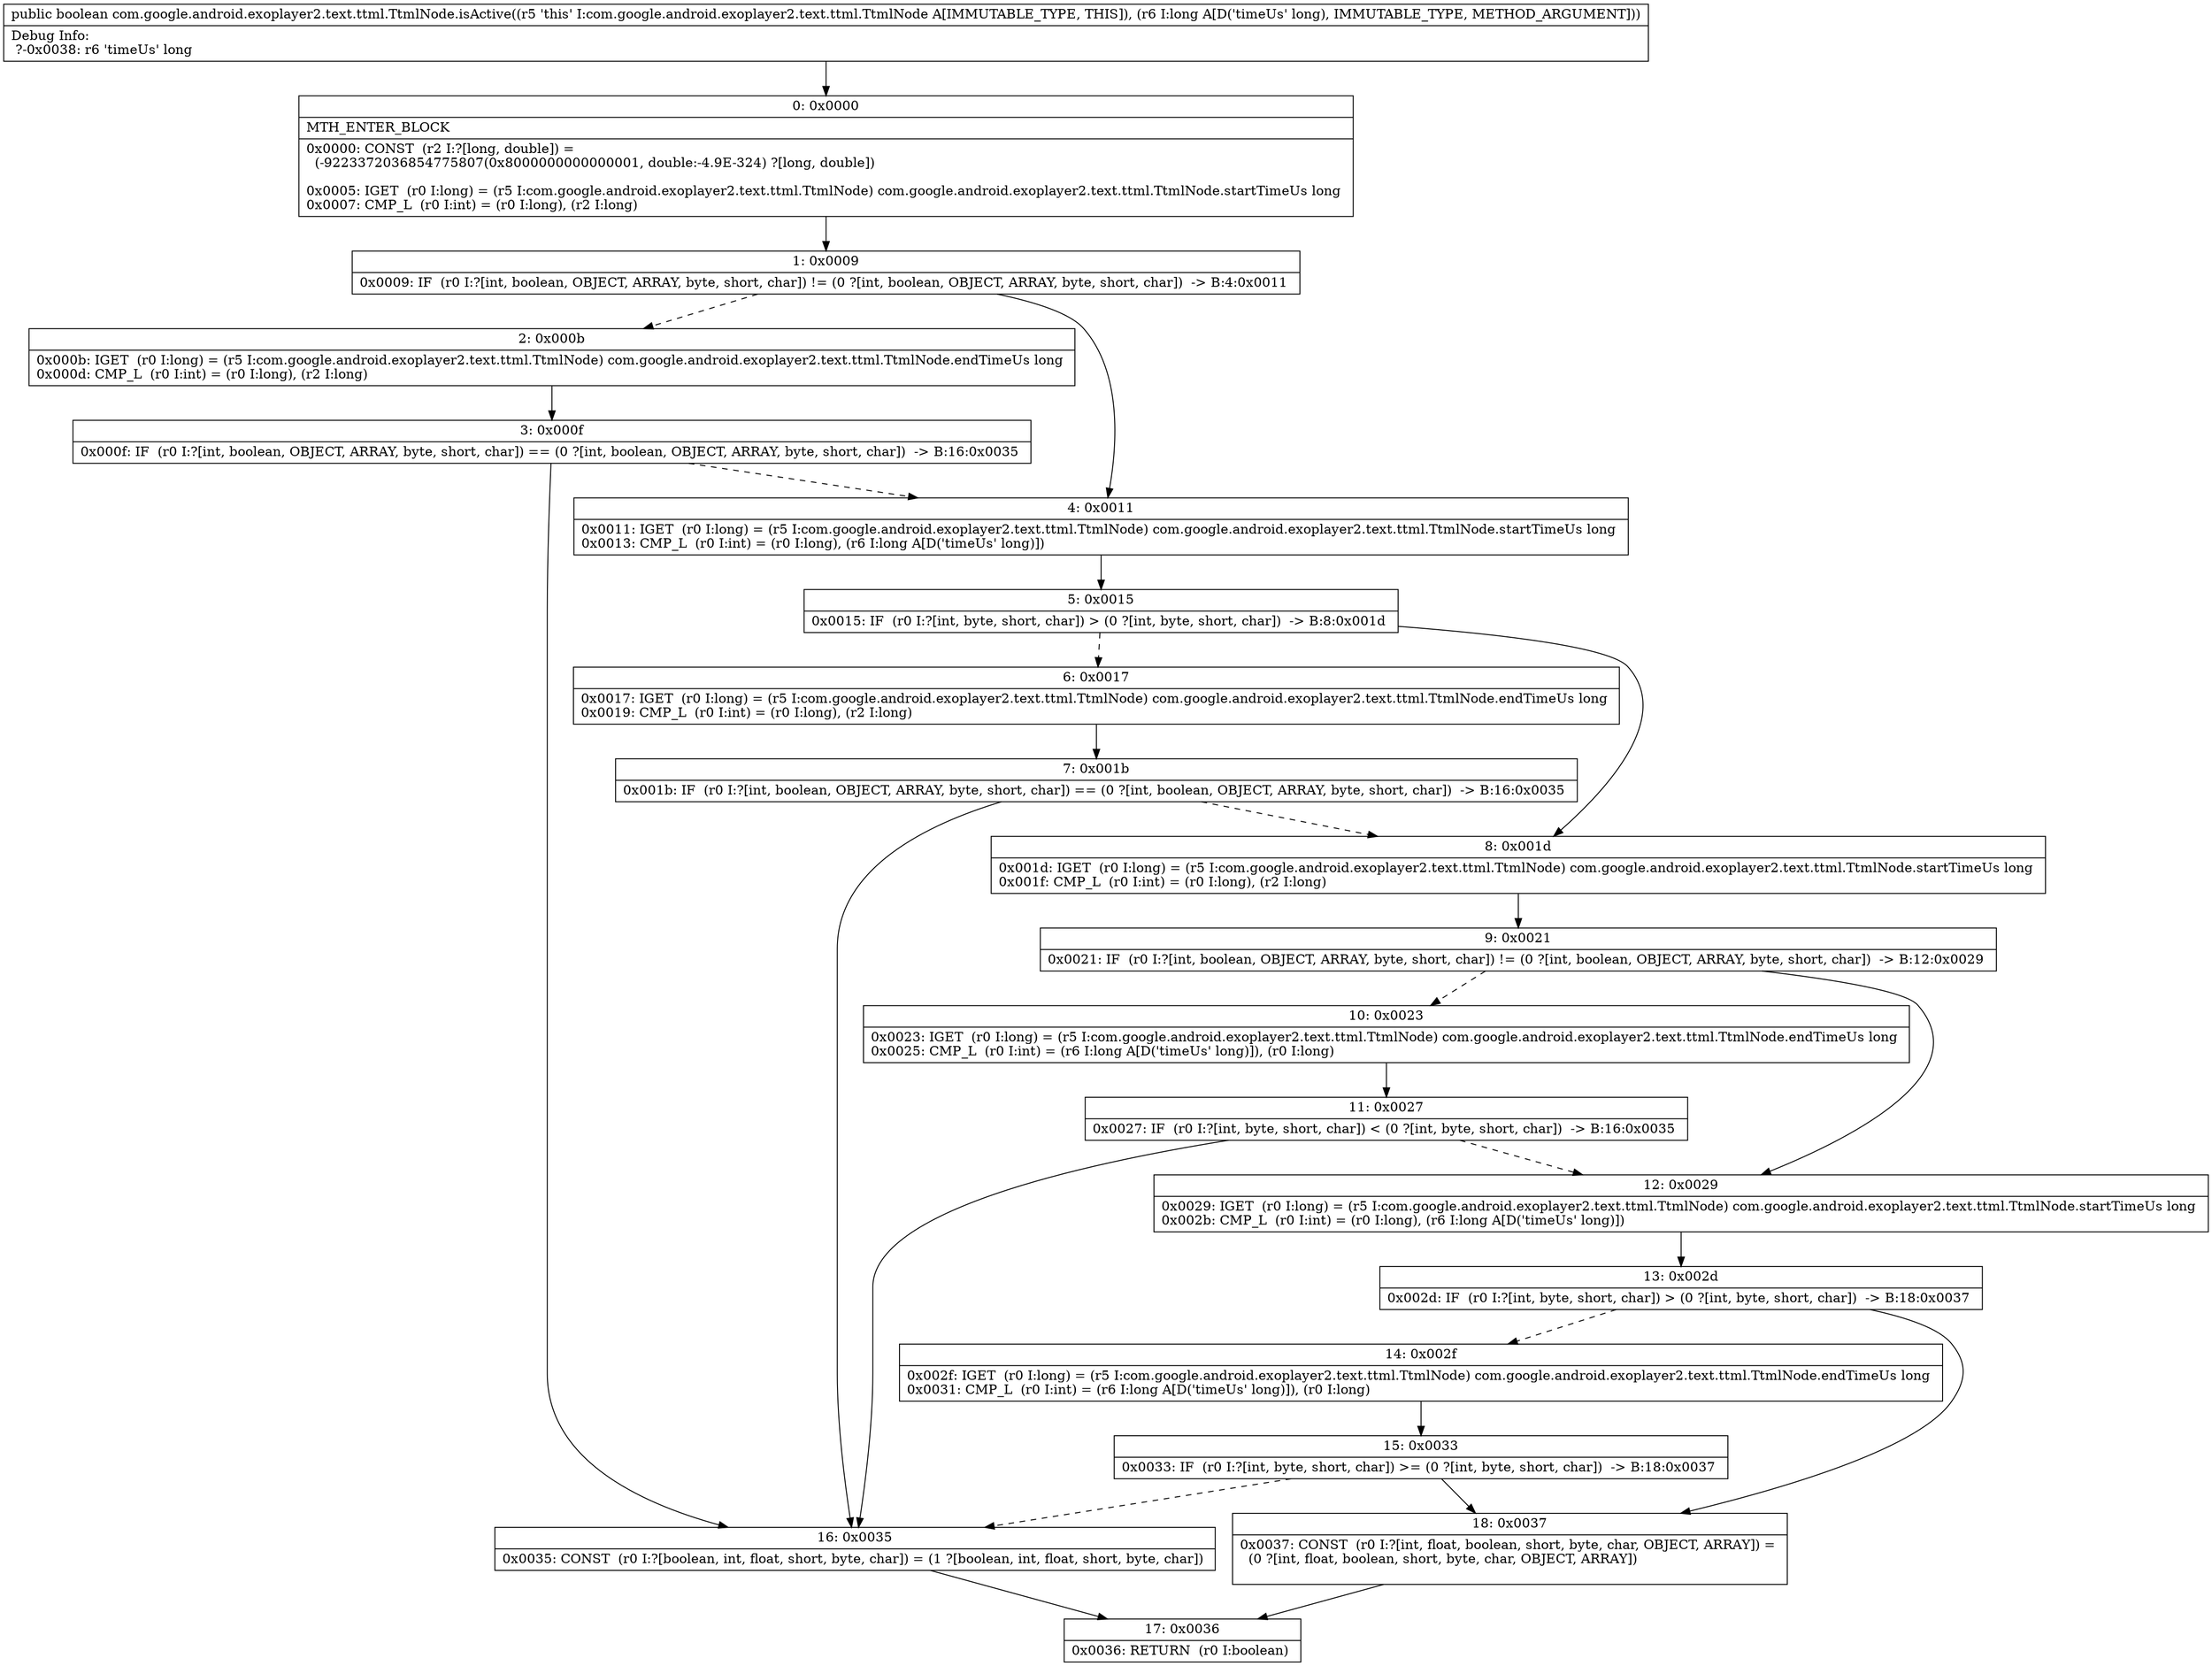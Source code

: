 digraph "CFG forcom.google.android.exoplayer2.text.ttml.TtmlNode.isActive(J)Z" {
Node_0 [shape=record,label="{0\:\ 0x0000|MTH_ENTER_BLOCK\l|0x0000: CONST  (r2 I:?[long, double]) = \l  (\-9223372036854775807(0x8000000000000001, double:\-4.9E\-324) ?[long, double])\l \l0x0005: IGET  (r0 I:long) = (r5 I:com.google.android.exoplayer2.text.ttml.TtmlNode) com.google.android.exoplayer2.text.ttml.TtmlNode.startTimeUs long \l0x0007: CMP_L  (r0 I:int) = (r0 I:long), (r2 I:long) \l}"];
Node_1 [shape=record,label="{1\:\ 0x0009|0x0009: IF  (r0 I:?[int, boolean, OBJECT, ARRAY, byte, short, char]) != (0 ?[int, boolean, OBJECT, ARRAY, byte, short, char])  \-\> B:4:0x0011 \l}"];
Node_2 [shape=record,label="{2\:\ 0x000b|0x000b: IGET  (r0 I:long) = (r5 I:com.google.android.exoplayer2.text.ttml.TtmlNode) com.google.android.exoplayer2.text.ttml.TtmlNode.endTimeUs long \l0x000d: CMP_L  (r0 I:int) = (r0 I:long), (r2 I:long) \l}"];
Node_3 [shape=record,label="{3\:\ 0x000f|0x000f: IF  (r0 I:?[int, boolean, OBJECT, ARRAY, byte, short, char]) == (0 ?[int, boolean, OBJECT, ARRAY, byte, short, char])  \-\> B:16:0x0035 \l}"];
Node_4 [shape=record,label="{4\:\ 0x0011|0x0011: IGET  (r0 I:long) = (r5 I:com.google.android.exoplayer2.text.ttml.TtmlNode) com.google.android.exoplayer2.text.ttml.TtmlNode.startTimeUs long \l0x0013: CMP_L  (r0 I:int) = (r0 I:long), (r6 I:long A[D('timeUs' long)]) \l}"];
Node_5 [shape=record,label="{5\:\ 0x0015|0x0015: IF  (r0 I:?[int, byte, short, char]) \> (0 ?[int, byte, short, char])  \-\> B:8:0x001d \l}"];
Node_6 [shape=record,label="{6\:\ 0x0017|0x0017: IGET  (r0 I:long) = (r5 I:com.google.android.exoplayer2.text.ttml.TtmlNode) com.google.android.exoplayer2.text.ttml.TtmlNode.endTimeUs long \l0x0019: CMP_L  (r0 I:int) = (r0 I:long), (r2 I:long) \l}"];
Node_7 [shape=record,label="{7\:\ 0x001b|0x001b: IF  (r0 I:?[int, boolean, OBJECT, ARRAY, byte, short, char]) == (0 ?[int, boolean, OBJECT, ARRAY, byte, short, char])  \-\> B:16:0x0035 \l}"];
Node_8 [shape=record,label="{8\:\ 0x001d|0x001d: IGET  (r0 I:long) = (r5 I:com.google.android.exoplayer2.text.ttml.TtmlNode) com.google.android.exoplayer2.text.ttml.TtmlNode.startTimeUs long \l0x001f: CMP_L  (r0 I:int) = (r0 I:long), (r2 I:long) \l}"];
Node_9 [shape=record,label="{9\:\ 0x0021|0x0021: IF  (r0 I:?[int, boolean, OBJECT, ARRAY, byte, short, char]) != (0 ?[int, boolean, OBJECT, ARRAY, byte, short, char])  \-\> B:12:0x0029 \l}"];
Node_10 [shape=record,label="{10\:\ 0x0023|0x0023: IGET  (r0 I:long) = (r5 I:com.google.android.exoplayer2.text.ttml.TtmlNode) com.google.android.exoplayer2.text.ttml.TtmlNode.endTimeUs long \l0x0025: CMP_L  (r0 I:int) = (r6 I:long A[D('timeUs' long)]), (r0 I:long) \l}"];
Node_11 [shape=record,label="{11\:\ 0x0027|0x0027: IF  (r0 I:?[int, byte, short, char]) \< (0 ?[int, byte, short, char])  \-\> B:16:0x0035 \l}"];
Node_12 [shape=record,label="{12\:\ 0x0029|0x0029: IGET  (r0 I:long) = (r5 I:com.google.android.exoplayer2.text.ttml.TtmlNode) com.google.android.exoplayer2.text.ttml.TtmlNode.startTimeUs long \l0x002b: CMP_L  (r0 I:int) = (r0 I:long), (r6 I:long A[D('timeUs' long)]) \l}"];
Node_13 [shape=record,label="{13\:\ 0x002d|0x002d: IF  (r0 I:?[int, byte, short, char]) \> (0 ?[int, byte, short, char])  \-\> B:18:0x0037 \l}"];
Node_14 [shape=record,label="{14\:\ 0x002f|0x002f: IGET  (r0 I:long) = (r5 I:com.google.android.exoplayer2.text.ttml.TtmlNode) com.google.android.exoplayer2.text.ttml.TtmlNode.endTimeUs long \l0x0031: CMP_L  (r0 I:int) = (r6 I:long A[D('timeUs' long)]), (r0 I:long) \l}"];
Node_15 [shape=record,label="{15\:\ 0x0033|0x0033: IF  (r0 I:?[int, byte, short, char]) \>= (0 ?[int, byte, short, char])  \-\> B:18:0x0037 \l}"];
Node_16 [shape=record,label="{16\:\ 0x0035|0x0035: CONST  (r0 I:?[boolean, int, float, short, byte, char]) = (1 ?[boolean, int, float, short, byte, char]) \l}"];
Node_17 [shape=record,label="{17\:\ 0x0036|0x0036: RETURN  (r0 I:boolean) \l}"];
Node_18 [shape=record,label="{18\:\ 0x0037|0x0037: CONST  (r0 I:?[int, float, boolean, short, byte, char, OBJECT, ARRAY]) = \l  (0 ?[int, float, boolean, short, byte, char, OBJECT, ARRAY])\l \l}"];
MethodNode[shape=record,label="{public boolean com.google.android.exoplayer2.text.ttml.TtmlNode.isActive((r5 'this' I:com.google.android.exoplayer2.text.ttml.TtmlNode A[IMMUTABLE_TYPE, THIS]), (r6 I:long A[D('timeUs' long), IMMUTABLE_TYPE, METHOD_ARGUMENT]))  | Debug Info:\l  ?\-0x0038: r6 'timeUs' long\l}"];
MethodNode -> Node_0;
Node_0 -> Node_1;
Node_1 -> Node_2[style=dashed];
Node_1 -> Node_4;
Node_2 -> Node_3;
Node_3 -> Node_4[style=dashed];
Node_3 -> Node_16;
Node_4 -> Node_5;
Node_5 -> Node_6[style=dashed];
Node_5 -> Node_8;
Node_6 -> Node_7;
Node_7 -> Node_8[style=dashed];
Node_7 -> Node_16;
Node_8 -> Node_9;
Node_9 -> Node_10[style=dashed];
Node_9 -> Node_12;
Node_10 -> Node_11;
Node_11 -> Node_12[style=dashed];
Node_11 -> Node_16;
Node_12 -> Node_13;
Node_13 -> Node_14[style=dashed];
Node_13 -> Node_18;
Node_14 -> Node_15;
Node_15 -> Node_16[style=dashed];
Node_15 -> Node_18;
Node_16 -> Node_17;
Node_18 -> Node_17;
}

